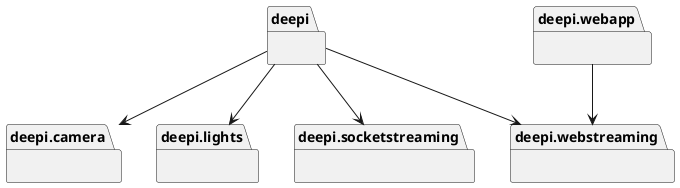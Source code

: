@startuml packages_deepi
set namespaceSeparator none
package "deepi" as deepi {
}
package "deepi.camera" as deepi.camera {
}
package "deepi.lights" as deepi.lights {
}
package "deepi.socketstreaming" as deepi.socketstreaming {
}
package "deepi.webapp" as deepi.webapp {
}
package "deepi.webstreaming" as deepi.webstreaming {
}
deepi --> deepi.camera
deepi --> deepi.lights
deepi --> deepi.socketstreaming
deepi --> deepi.webstreaming
deepi.webapp --> deepi.webstreaming
@enduml
